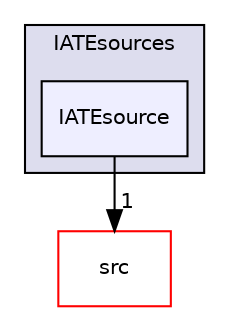 digraph "applications/solvers/multiphase/twoPhaseEulerFoam/twoPhaseSystem/diameterModels/IATE/IATEsources/IATEsource" {
  bgcolor=transparent;
  compound=true
  node [ fontsize="10", fontname="Helvetica"];
  edge [ labelfontsize="10", labelfontname="Helvetica"];
  subgraph clusterdir_97c1c9bab2462ef6cb1398bf82c2b820 {
    graph [ bgcolor="#ddddee", pencolor="black", label="IATEsources" fontname="Helvetica", fontsize="10", URL="dir_97c1c9bab2462ef6cb1398bf82c2b820.html"]
  dir_c8a893873562b438dd6c106293b4eb0b [shape=box, label="IATEsource", style="filled", fillcolor="#eeeeff", pencolor="black", URL="dir_c8a893873562b438dd6c106293b4eb0b.html"];
  }
  dir_68267d1309a1af8e8297ef4c3efbcdba [shape=box label="src" color="red" URL="dir_68267d1309a1af8e8297ef4c3efbcdba.html"];
  dir_c8a893873562b438dd6c106293b4eb0b->dir_68267d1309a1af8e8297ef4c3efbcdba [headlabel="1", labeldistance=1.5 headhref="dir_000448_000736.html"];
}
